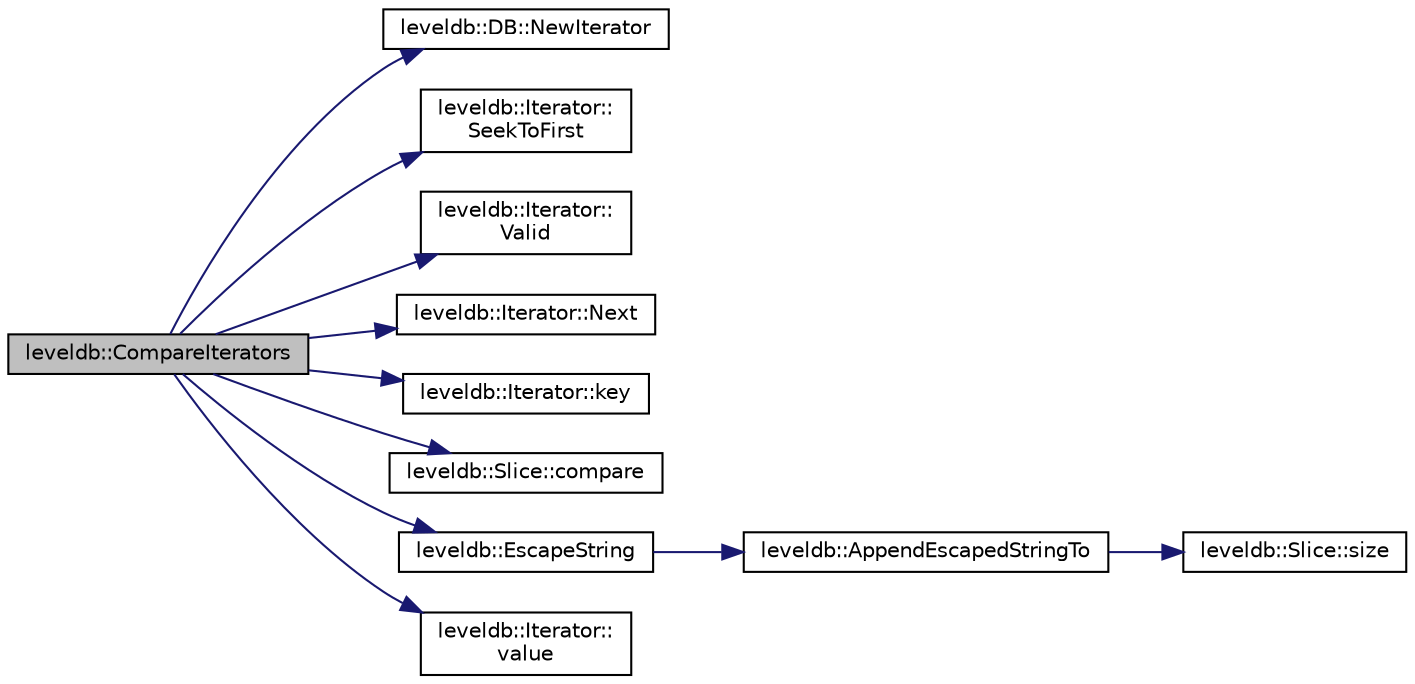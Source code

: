 digraph "leveldb::CompareIterators"
{
  edge [fontname="Helvetica",fontsize="10",labelfontname="Helvetica",labelfontsize="10"];
  node [fontname="Helvetica",fontsize="10",shape=record];
  rankdir="LR";
  Node1 [label="leveldb::CompareIterators",height=0.2,width=0.4,color="black", fillcolor="grey75", style="filled" fontcolor="black"];
  Node1 -> Node2 [color="midnightblue",fontsize="10",style="solid",fontname="Helvetica"];
  Node2 [label="leveldb::DB::NewIterator",height=0.2,width=0.4,color="black", fillcolor="white", style="filled",URL="$classleveldb_1_1_d_b.html#a5629308235de24c05c286c353d4e7d32"];
  Node1 -> Node3 [color="midnightblue",fontsize="10",style="solid",fontname="Helvetica"];
  Node3 [label="leveldb::Iterator::\lSeekToFirst",height=0.2,width=0.4,color="black", fillcolor="white", style="filled",URL="$classleveldb_1_1_iterator.html#a3594967cf26ddf1d37c7b886bb48627e"];
  Node1 -> Node4 [color="midnightblue",fontsize="10",style="solid",fontname="Helvetica"];
  Node4 [label="leveldb::Iterator::\lValid",height=0.2,width=0.4,color="black", fillcolor="white", style="filled",URL="$classleveldb_1_1_iterator.html#a38614978bfa0586327b8e237bcb46012"];
  Node1 -> Node5 [color="midnightblue",fontsize="10",style="solid",fontname="Helvetica"];
  Node5 [label="leveldb::Iterator::Next",height=0.2,width=0.4,color="black", fillcolor="white", style="filled",URL="$classleveldb_1_1_iterator.html#aea54a5ca7eb942eb15770820529410e7"];
  Node1 -> Node6 [color="midnightblue",fontsize="10",style="solid",fontname="Helvetica"];
  Node6 [label="leveldb::Iterator::key",height=0.2,width=0.4,color="black", fillcolor="white", style="filled",URL="$classleveldb_1_1_iterator.html#ad17feced6e24a1b21db5ae6940c1f220"];
  Node1 -> Node7 [color="midnightblue",fontsize="10",style="solid",fontname="Helvetica"];
  Node7 [label="leveldb::Slice::compare",height=0.2,width=0.4,color="black", fillcolor="white", style="filled",URL="$classleveldb_1_1_slice.html#add751a5852d57a6d0697c85c1e0f3c94"];
  Node1 -> Node8 [color="midnightblue",fontsize="10",style="solid",fontname="Helvetica"];
  Node8 [label="leveldb::EscapeString",height=0.2,width=0.4,color="black", fillcolor="white", style="filled",URL="$namespaceleveldb.html#a6d50705a37d7459f152f8ad839513a73"];
  Node8 -> Node9 [color="midnightblue",fontsize="10",style="solid",fontname="Helvetica"];
  Node9 [label="leveldb::AppendEscapedStringTo",height=0.2,width=0.4,color="black", fillcolor="white", style="filled",URL="$namespaceleveldb.html#aa4dfa82a4c1a31fcb076f2ba59f13b19"];
  Node9 -> Node10 [color="midnightblue",fontsize="10",style="solid",fontname="Helvetica"];
  Node10 [label="leveldb::Slice::size",height=0.2,width=0.4,color="black", fillcolor="white", style="filled",URL="$classleveldb_1_1_slice.html#a947d3173f04f8a30553e89046daf91d5"];
  Node1 -> Node11 [color="midnightblue",fontsize="10",style="solid",fontname="Helvetica"];
  Node11 [label="leveldb::Iterator::\lvalue",height=0.2,width=0.4,color="black", fillcolor="white", style="filled",URL="$classleveldb_1_1_iterator.html#a613ac2e965518aad7a064c64c72bcf7c"];
}
